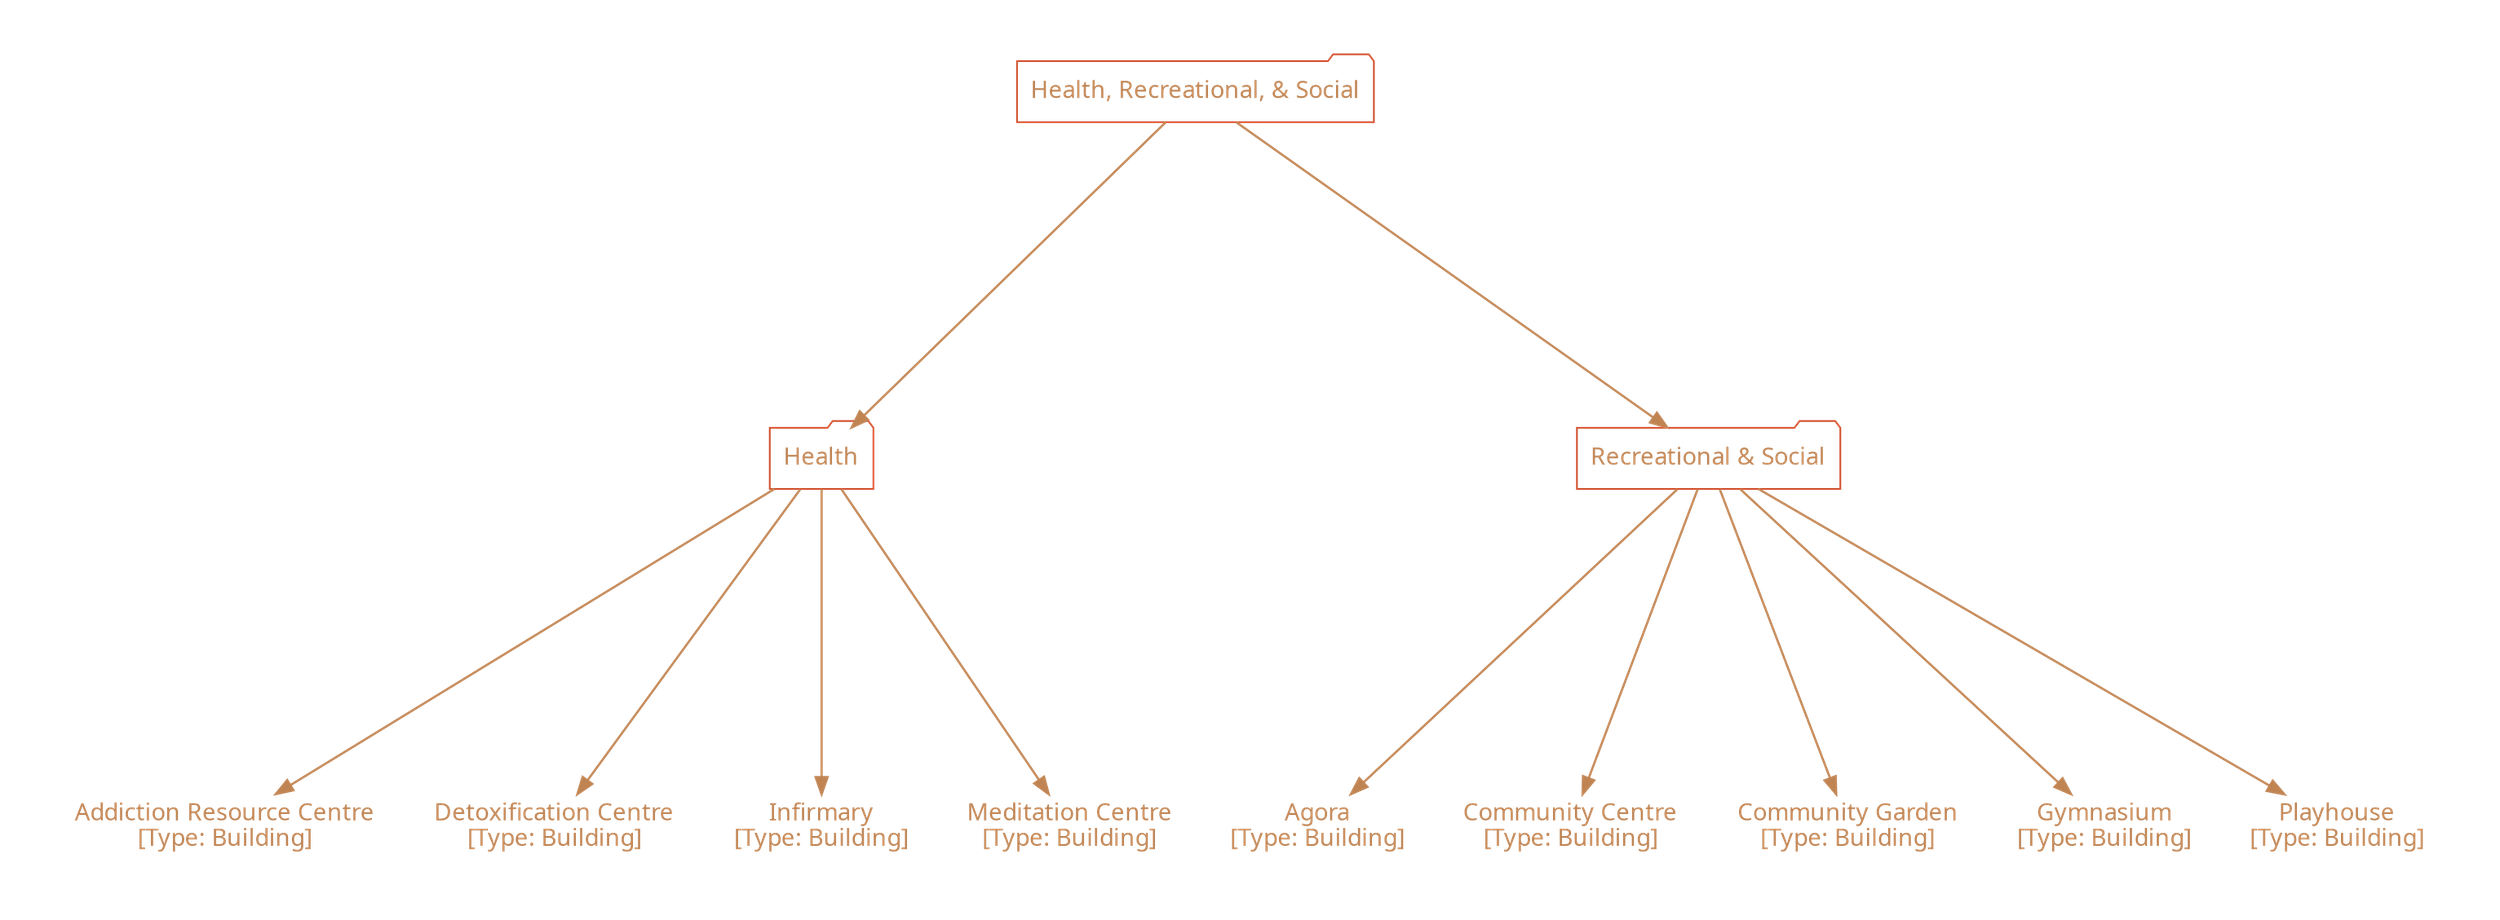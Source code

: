 /*
  This is part of the Avaneya Project Crew Handbook.
  Copyright (C) 2010-2016 Cartesian Theatre <info@cartesiantheatre.com>.
  See the file License for copying conditions.
  
  To manually compile:
      $ sudo aptitude install graphviz
      $ twopi -Tpdf Units_User_Basic_Health_Recreational_and_Social.twopi.gv -o Units_User_Basic_Health_Recreational_and_Social.pdf
*/

digraph Units_User_Basic_Health_Recreational_and_Social
{
    // Graph attributes...
	bgcolor="transparent";
	margin="0";
	ratio="auto";
    ranksep="2.5";
    pad="0.5,0.5";
    compound="true";
    overlap="vpsc";
    root="Health, Recreational, & Social";

	// Node attributes...
	node[color="#d3502dff"];
	node[fillcolor="gray10"];
    node[fontcolor="#c08453ff"];
    node[fontname="Ubuntu"];
    node[shape="none"]

	// Edge attributes...
	edge[color="#c08453ff"];
	edge[penwidth="1.3"];

    // Units...
    "Addiction Resource Centre"[label="Addiction Resource Centre\n[Type: Building]"];
    "Agora"[label="Agora\n[Type: Building]"];
    "Community Centre"[label="Community Centre\n[Type: Building]"];
    "Community Garden"[label="Community Garden\n[Type: Building]"];
    "Detoxification Centre"[label="Detoxification Centre\n[Type: Building]"];
    "Gymnasium"[label="Gymnasium\n[Type: Building]"];
    "Infirmary"[label="Infirmary\n[Type: Building]"];
    "Meditation Centre"[label="Meditation Centre\n[Type: Building]"];
    "Playhouse"[label="Playhouse\n[Type: Building]"];

    // Categorical relations, but not build dependencies...
    "Health, Recreational, & Social"[shape="folder"];
        "Health"[shape="folder"];
        "Health, Recreational, & Social" -> "Health";
            "Health" -> "Addiction Resource Centre";
            "Health" -> "Detoxification Centre";
            "Health" -> "Infirmary";
            "Health" -> "Meditation Centre";
        "Recreational & Social"[shape="folder"];
        "Health, Recreational, & Social" -> "Recreational & Social";
            "Recreational & Social" -> "Agora";
            "Recreational & Social" -> "Community Centre";
            "Recreational & Social" -> "Community Garden";
            "Recreational & Social" -> "Gymnasium";
            "Recreational & Social" -> "Playhouse";
}

